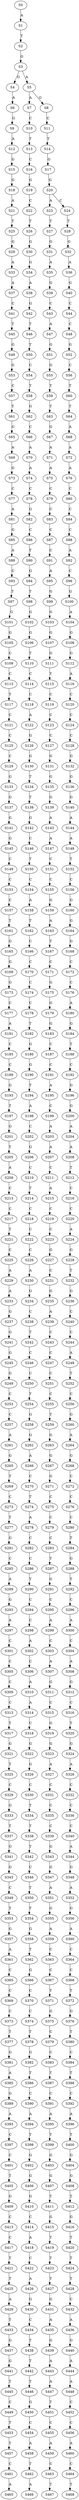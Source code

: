strict digraph  {
	S0 -> S1 [ label = A ];
	S1 -> S2 [ label = T ];
	S2 -> S3 [ label = G ];
	S3 -> S4 [ label = G ];
	S3 -> S5 [ label = A ];
	S4 -> S6 [ label = A ];
	S5 -> S7 [ label = A ];
	S5 -> S8 [ label = G ];
	S6 -> S9 [ label = G ];
	S7 -> S10 [ label = C ];
	S8 -> S11 [ label = C ];
	S9 -> S12 [ label = A ];
	S10 -> S13 [ label = T ];
	S11 -> S14 [ label = T ];
	S12 -> S15 [ label = G ];
	S13 -> S16 [ label = C ];
	S14 -> S17 [ label = G ];
	S15 -> S18 [ label = G ];
	S16 -> S19 [ label = G ];
	S17 -> S20 [ label = G ];
	S18 -> S21 [ label = A ];
	S19 -> S22 [ label = C ];
	S20 -> S23 [ label = A ];
	S20 -> S24 [ label = C ];
	S21 -> S25 [ label = T ];
	S22 -> S26 [ label = T ];
	S23 -> S27 [ label = T ];
	S24 -> S28 [ label = T ];
	S25 -> S29 [ label = G ];
	S26 -> S30 [ label = G ];
	S27 -> S31 [ label = G ];
	S28 -> S32 [ label = G ];
	S29 -> S33 [ label = A ];
	S30 -> S34 [ label = G ];
	S31 -> S35 [ label = A ];
	S32 -> S36 [ label = A ];
	S33 -> S37 [ label = A ];
	S34 -> S38 [ label = A ];
	S35 -> S39 [ label = G ];
	S36 -> S40 [ label = G ];
	S37 -> S41 [ label = C ];
	S38 -> S42 [ label = G ];
	S39 -> S43 [ label = C ];
	S40 -> S44 [ label = C ];
	S41 -> S45 [ label = T ];
	S42 -> S46 [ label = T ];
	S43 -> S47 [ label = A ];
	S44 -> S48 [ label = C ];
	S45 -> S49 [ label = G ];
	S46 -> S50 [ label = T ];
	S47 -> S51 [ label = G ];
	S48 -> S52 [ label = G ];
	S49 -> S53 [ label = G ];
	S50 -> S54 [ label = C ];
	S51 -> S55 [ label = G ];
	S52 -> S56 [ label = C ];
	S53 -> S57 [ label = C ];
	S54 -> S58 [ label = T ];
	S55 -> S59 [ label = T ];
	S56 -> S60 [ label = T ];
	S57 -> S61 [ label = T ];
	S58 -> S62 [ label = G ];
	S59 -> S63 [ label = T ];
	S60 -> S64 [ label = T ];
	S61 -> S65 [ label = G ];
	S62 -> S66 [ label = C ];
	S63 -> S67 [ label = G ];
	S64 -> S68 [ label = A ];
	S65 -> S69 [ label = A ];
	S66 -> S70 [ label = A ];
	S67 -> S71 [ label = A ];
	S68 -> S72 [ label = A ];
	S69 -> S73 [ label = G ];
	S70 -> S74 [ label = A ];
	S71 -> S75 [ label = A ];
	S72 -> S76 [ label = A ];
	S73 -> S77 [ label = C ];
	S74 -> S78 [ label = C ];
	S75 -> S79 [ label = C ];
	S76 -> S80 [ label = C ];
	S77 -> S81 [ label = A ];
	S78 -> S82 [ label = G ];
	S79 -> S83 [ label = C ];
	S80 -> S84 [ label = C ];
	S81 -> S85 [ label = G ];
	S82 -> S86 [ label = C ];
	S83 -> S87 [ label = C ];
	S84 -> S88 [ label = C ];
	S85 -> S89 [ label = A ];
	S86 -> S90 [ label = T ];
	S87 -> S91 [ label = C ];
	S88 -> S92 [ label = A ];
	S89 -> S93 [ label = C ];
	S90 -> S94 [ label = G ];
	S91 -> S95 [ label = A ];
	S92 -> S96 [ label = C ];
	S93 -> S97 [ label = T ];
	S94 -> S98 [ label = T ];
	S95 -> S99 [ label = G ];
	S96 -> S100 [ label = G ];
	S97 -> S101 [ label = G ];
	S98 -> S102 [ label = G ];
	S99 -> S103 [ label = G ];
	S100 -> S104 [ label = A ];
	S101 -> S105 [ label = G ];
	S102 -> S106 [ label = G ];
	S103 -> S107 [ label = G ];
	S104 -> S108 [ label = G ];
	S105 -> S109 [ label = C ];
	S106 -> S110 [ label = T ];
	S107 -> S111 [ label = G ];
	S108 -> S112 [ label = G ];
	S109 -> S113 [ label = C ];
	S110 -> S114 [ label = C ];
	S111 -> S115 [ label = T ];
	S112 -> S116 [ label = A ];
	S113 -> S117 [ label = T ];
	S114 -> S118 [ label = C ];
	S115 -> S119 [ label = C ];
	S116 -> S120 [ label = C ];
	S117 -> S121 [ label = C ];
	S118 -> S122 [ label = A ];
	S119 -> S123 [ label = C ];
	S120 -> S124 [ label = C ];
	S121 -> S125 [ label = C ];
	S122 -> S126 [ label = G ];
	S123 -> S127 [ label = C ];
	S124 -> S128 [ label = C ];
	S125 -> S129 [ label = C ];
	S126 -> S130 [ label = G ];
	S127 -> S131 [ label = G ];
	S128 -> S132 [ label = G ];
	S129 -> S133 [ label = G ];
	S130 -> S134 [ label = T ];
	S131 -> S135 [ label = G ];
	S132 -> S136 [ label = G ];
	S133 -> S137 [ label = G ];
	S134 -> S138 [ label = T ];
	S135 -> S139 [ label = G ];
	S136 -> S140 [ label = G ];
	S137 -> S141 [ label = G ];
	S138 -> S142 [ label = G ];
	S139 -> S143 [ label = A ];
	S140 -> S144 [ label = A ];
	S141 -> S145 [ label = G ];
	S142 -> S146 [ label = C ];
	S143 -> S147 [ label = A ];
	S144 -> S148 [ label = A ];
	S145 -> S149 [ label = C ];
	S146 -> S150 [ label = T ];
	S147 -> S151 [ label = C ];
	S148 -> S152 [ label = T ];
	S149 -> S153 [ label = C ];
	S150 -> S154 [ label = C ];
	S151 -> S155 [ label = C ];
	S152 -> S156 [ label = C ];
	S153 -> S157 [ label = C ];
	S154 -> S158 [ label = A ];
	S155 -> S159 [ label = G ];
	S156 -> S160 [ label = G ];
	S157 -> S161 [ label = T ];
	S158 -> S162 [ label = T ];
	S159 -> S163 [ label = A ];
	S160 -> S164 [ label = G ];
	S161 -> S165 [ label = G ];
	S162 -> S166 [ label = C ];
	S163 -> S167 [ label = T ];
	S164 -> S168 [ label = G ];
	S165 -> S169 [ label = G ];
	S166 -> S170 [ label = C ];
	S167 -> S171 [ label = C ];
	S168 -> S172 [ label = C ];
	S169 -> S173 [ label = G ];
	S170 -> S174 [ label = C ];
	S171 -> S175 [ label = G ];
	S172 -> S176 [ label = C ];
	S173 -> S177 [ label = C ];
	S174 -> S178 [ label = C ];
	S175 -> S179 [ label = G ];
	S176 -> S180 [ label = A ];
	S177 -> S181 [ label = A ];
	S178 -> S182 [ label = T ];
	S179 -> S183 [ label = G ];
	S180 -> S184 [ label = G ];
	S181 -> S185 [ label = C ];
	S182 -> S186 [ label = G ];
	S183 -> S187 [ label = C ];
	S184 -> S188 [ label = T ];
	S185 -> S189 [ label = C ];
	S186 -> S190 [ label = G ];
	S187 -> S191 [ label = C ];
	S188 -> S192 [ label = C ];
	S189 -> S193 [ label = G ];
	S190 -> S194 [ label = T ];
	S191 -> S195 [ label = A ];
	S192 -> S196 [ label = G ];
	S193 -> S197 [ label = T ];
	S194 -> S198 [ label = A ];
	S195 -> S199 [ label = C ];
	S196 -> S200 [ label = G ];
	S197 -> S201 [ label = G ];
	S198 -> S202 [ label = C ];
	S199 -> S203 [ label = A ];
	S200 -> S204 [ label = A ];
	S201 -> S205 [ label = T ];
	S202 -> S206 [ label = G ];
	S203 -> S207 [ label = A ];
	S204 -> S208 [ label = A ];
	S205 -> S209 [ label = A ];
	S206 -> S210 [ label = C ];
	S207 -> S211 [ label = C ];
	S208 -> S212 [ label = T ];
	S209 -> S213 [ label = C ];
	S210 -> S214 [ label = T ];
	S211 -> S215 [ label = A ];
	S212 -> S216 [ label = C ];
	S213 -> S217 [ label = C ];
	S214 -> S218 [ label = C ];
	S215 -> S219 [ label = C ];
	S216 -> S220 [ label = C ];
	S217 -> S221 [ label = T ];
	S218 -> S222 [ label = C ];
	S219 -> S223 [ label = C ];
	S220 -> S224 [ label = A ];
	S221 -> S225 [ label = C ];
	S222 -> S226 [ label = C ];
	S223 -> S227 [ label = G ];
	S224 -> S228 [ label = G ];
	S225 -> S229 [ label = A ];
	S226 -> S230 [ label = A ];
	S227 -> S231 [ label = C ];
	S228 -> S232 [ label = T ];
	S229 -> S233 [ label = A ];
	S230 -> S234 [ label = G ];
	S231 -> S235 [ label = G ];
	S232 -> S236 [ label = G ];
	S233 -> S237 [ label = G ];
	S234 -> S238 [ label = C ];
	S235 -> S239 [ label = A ];
	S236 -> S240 [ label = C ];
	S237 -> S241 [ label = G ];
	S238 -> S242 [ label = T ];
	S239 -> S243 [ label = C ];
	S240 -> S244 [ label = C ];
	S241 -> S245 [ label = G ];
	S242 -> S246 [ label = C ];
	S243 -> S247 [ label = C ];
	S244 -> S248 [ label = A ];
	S245 -> S249 [ label = G ];
	S246 -> S250 [ label = C ];
	S247 -> S251 [ label = C ];
	S248 -> S252 [ label = T ];
	S249 -> S253 [ label = C ];
	S250 -> S254 [ label = T ];
	S251 -> S255 [ label = C ];
	S252 -> S256 [ label = C ];
	S253 -> S257 [ label = C ];
	S254 -> S258 [ label = G ];
	S255 -> S259 [ label = T ];
	S256 -> S260 [ label = G ];
	S257 -> S261 [ label = A ];
	S258 -> S262 [ label = G ];
	S259 -> S263 [ label = G ];
	S260 -> S264 [ label = A ];
	S261 -> S265 [ label = G ];
	S262 -> S266 [ label = A ];
	S263 -> S267 [ label = G ];
	S264 -> S268 [ label = G ];
	S265 -> S269 [ label = T ];
	S266 -> S270 [ label = C ];
	S267 -> S271 [ label = G ];
	S268 -> S272 [ label = C ];
	S269 -> S273 [ label = C ];
	S270 -> S274 [ label = T ];
	S271 -> S275 [ label = C ];
	S272 -> S276 [ label = C ];
	S273 -> S277 [ label = T ];
	S274 -> S278 [ label = A ];
	S275 -> S279 [ label = C ];
	S276 -> S280 [ label = C ];
	S277 -> S281 [ label = G ];
	S278 -> S282 [ label = C ];
	S279 -> S283 [ label = C ];
	S280 -> S284 [ label = T ];
	S281 -> S285 [ label = C ];
	S282 -> S286 [ label = C ];
	S283 -> S287 [ label = T ];
	S284 -> S288 [ label = G ];
	S285 -> S289 [ label = A ];
	S286 -> S290 [ label = T ];
	S287 -> S291 [ label = G ];
	S288 -> S292 [ label = T ];
	S289 -> S293 [ label = G ];
	S290 -> S294 [ label = C ];
	S291 -> S295 [ label = C ];
	S292 -> S296 [ label = C ];
	S293 -> S297 [ label = A ];
	S294 -> S298 [ label = C ];
	S295 -> S299 [ label = A ];
	S296 -> S300 [ label = A ];
	S297 -> S301 [ label = C ];
	S298 -> S302 [ label = A ];
	S299 -> S303 [ label = C ];
	S300 -> S304 [ label = C ];
	S301 -> S305 [ label = C ];
	S302 -> S306 [ label = C ];
	S303 -> S307 [ label = A ];
	S304 -> S308 [ label = A ];
	S305 -> S309 [ label = C ];
	S306 -> S310 [ label = A ];
	S307 -> S311 [ label = G ];
	S308 -> S312 [ label = G ];
	S309 -> S313 [ label = C ];
	S310 -> S314 [ label = A ];
	S311 -> S315 [ label = C ];
	S312 -> S316 [ label = C ];
	S313 -> S317 [ label = T ];
	S314 -> S318 [ label = C ];
	S315 -> S319 [ label = G ];
	S316 -> S320 [ label = T ];
	S317 -> S321 [ label = G ];
	S318 -> S322 [ label = G ];
	S319 -> S323 [ label = G ];
	S320 -> S324 [ label = G ];
	S321 -> S325 [ label = T ];
	S322 -> S326 [ label = G ];
	S323 -> S327 [ label = A ];
	S324 -> S328 [ label = A ];
	S325 -> S329 [ label = C ];
	S326 -> S330 [ label = C ];
	S327 -> S331 [ label = C ];
	S328 -> S332 [ label = C ];
	S329 -> S333 [ label = G ];
	S330 -> S334 [ label = T ];
	S331 -> S335 [ label = C ];
	S332 -> S336 [ label = C ];
	S333 -> S337 [ label = T ];
	S334 -> S338 [ label = T ];
	S335 -> S339 [ label = C ];
	S336 -> S340 [ label = C ];
	S337 -> S341 [ label = G ];
	S338 -> S342 [ label = T ];
	S339 -> S343 [ label = G ];
	S340 -> S344 [ label = A ];
	S341 -> S345 [ label = G ];
	S342 -> S346 [ label = C ];
	S343 -> S347 [ label = G ];
	S344 -> S348 [ label = G ];
	S345 -> S349 [ label = C ];
	S346 -> S350 [ label = T ];
	S347 -> S351 [ label = A ];
	S348 -> S352 [ label = A ];
	S349 -> S353 [ label = T ];
	S350 -> S354 [ label = T ];
	S351 -> S355 [ label = G ];
	S352 -> S356 [ label = G ];
	S353 -> S357 [ label = G ];
	S354 -> S358 [ label = G ];
	S355 -> S359 [ label = A ];
	S356 -> S360 [ label = A ];
	S357 -> S361 [ label = A ];
	S358 -> S362 [ label = T ];
	S359 -> S363 [ label = C ];
	S360 -> S364 [ label = C ];
	S361 -> S365 [ label = C ];
	S362 -> S366 [ label = G ];
	S363 -> S367 [ label = C ];
	S364 -> S368 [ label = C ];
	S365 -> S369 [ label = C ];
	S366 -> S370 [ label = C ];
	S367 -> S371 [ label = T ];
	S368 -> S372 [ label = T ];
	S369 -> S373 [ label = C ];
	S370 -> S374 [ label = C ];
	S371 -> S375 [ label = G ];
	S372 -> S376 [ label = G ];
	S373 -> S377 [ label = T ];
	S374 -> S378 [ label = T ];
	S375 -> S379 [ label = C ];
	S376 -> S380 [ label = T ];
	S377 -> S381 [ label = G ];
	S378 -> S382 [ label = G ];
	S379 -> S383 [ label = C ];
	S380 -> S384 [ label = C ];
	S381 -> S385 [ label = A ];
	S382 -> S386 [ label = T ];
	S383 -> S387 [ label = T ];
	S384 -> S388 [ label = T ];
	S385 -> S389 [ label = G ];
	S386 -> S390 [ label = C ];
	S387 -> S391 [ label = C ];
	S388 -> S392 [ label = C ];
	S389 -> S393 [ label = A ];
	S390 -> S394 [ label = A ];
	S391 -> S395 [ label = A ];
	S392 -> S396 [ label = A ];
	S393 -> S397 [ label = C ];
	S394 -> S398 [ label = T ];
	S395 -> S399 [ label = T ];
	S396 -> S400 [ label = T ];
	S397 -> S401 [ label = C ];
	S398 -> S402 [ label = G ];
	S399 -> S403 [ label = G ];
	S400 -> S404 [ label = G ];
	S401 -> S405 [ label = T ];
	S402 -> S406 [ label = G ];
	S403 -> S407 [ label = G ];
	S404 -> S408 [ label = G ];
	S405 -> S409 [ label = G ];
	S406 -> S410 [ label = G ];
	S407 -> S411 [ label = T ];
	S408 -> S412 [ label = T ];
	S409 -> S413 [ label = C ];
	S410 -> S414 [ label = C ];
	S411 -> S415 [ label = G ];
	S412 -> S416 [ label = G ];
	S413 -> S417 [ label = C ];
	S414 -> S418 [ label = A ];
	S415 -> S419 [ label = T ];
	S416 -> S420 [ label = T ];
	S417 -> S421 [ label = T ];
	S418 -> S422 [ label = C ];
	S419 -> S423 [ label = T ];
	S420 -> S424 [ label = T ];
	S421 -> S425 [ label = T ];
	S422 -> S426 [ label = A ];
	S423 -> S427 [ label = T ];
	S424 -> S428 [ label = T ];
	S425 -> S429 [ label = A ];
	S426 -> S430 [ label = G ];
	S427 -> S431 [ label = G ];
	S428 -> S432 [ label = C ];
	S429 -> S433 [ label = T ];
	S430 -> S434 [ label = C ];
	S431 -> S435 [ label = A ];
	S432 -> S436 [ label = A ];
	S433 -> S437 [ label = G ];
	S434 -> S438 [ label = T ];
	S435 -> S439 [ label = G ];
	S436 -> S440 [ label = G ];
	S437 -> S441 [ label = G ];
	S438 -> S442 [ label = T ];
	S439 -> S443 [ label = A ];
	S440 -> S444 [ label = A ];
	S441 -> S445 [ label = T ];
	S442 -> S446 [ label = T ];
	S443 -> S447 [ label = A ];
	S444 -> S448 [ label = A ];
	S445 -> S449 [ label = C ];
	S446 -> S450 [ label = G ];
	S447 -> S451 [ label = T ];
	S448 -> S452 [ label = C ];
	S449 -> S453 [ label = T ];
	S450 -> S454 [ label = C ];
	S451 -> S455 [ label = C ];
	S452 -> S456 [ label = C ];
	S453 -> S457 [ label = T ];
	S454 -> S458 [ label = A ];
	S455 -> S459 [ label = A ];
	S456 -> S460 [ label = A ];
	S457 -> S461 [ label = C ];
	S458 -> S462 [ label = T ];
	S459 -> S463 [ label = C ];
	S460 -> S464 [ label = C ];
	S461 -> S465 [ label = A ];
	S462 -> S466 [ label = A ];
	S463 -> S467 [ label = T ];
	S464 -> S468 [ label = T ];
}
